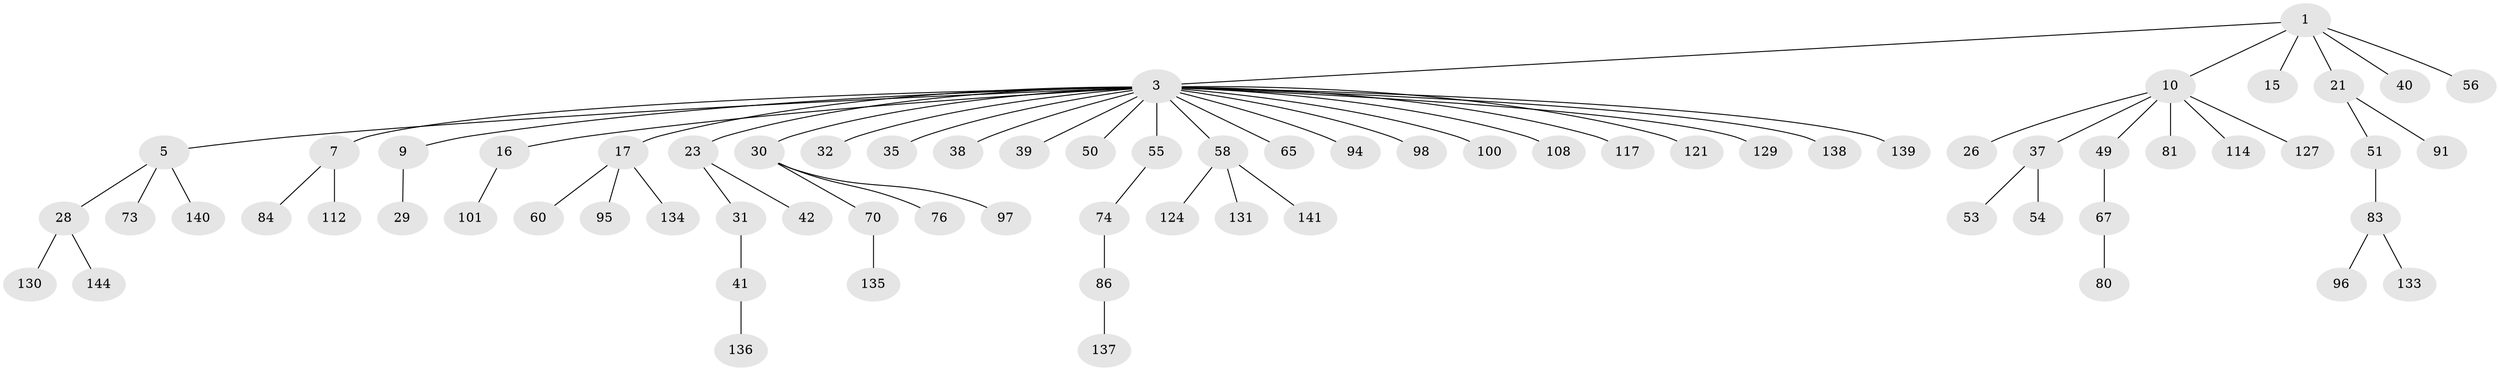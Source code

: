 // original degree distribution, {4: 0.0763888888888889, 7: 0.006944444444444444, 3: 0.13194444444444445, 6: 0.006944444444444444, 5: 0.034722222222222224, 2: 0.2777777777777778, 1: 0.4652777777777778}
// Generated by graph-tools (version 1.1) at 2025/15/03/09/25 04:15:33]
// undirected, 72 vertices, 71 edges
graph export_dot {
graph [start="1"]
  node [color=gray90,style=filled];
  1 [super="+2"];
  3 [super="+4+6"];
  5 [super="+72+119"];
  7 [super="+20+27"];
  9;
  10 [super="+13+77"];
  15 [super="+85"];
  16;
  17 [super="+113+48"];
  21 [super="+22+45+46+25"];
  23 [super="+34"];
  26;
  28 [super="+64"];
  29 [super="+125"];
  30 [super="+68+52"];
  31 [super="+33"];
  32;
  35;
  37;
  38;
  39 [super="+47"];
  40 [super="+109+59"];
  41;
  42 [super="+63"];
  49 [super="+66"];
  50;
  51;
  53;
  54;
  55 [super="+90+107+57"];
  56 [super="+89"];
  58 [super="+61+71+116"];
  60;
  65;
  67 [super="+69+88+78"];
  70;
  73;
  74 [super="+126"];
  76;
  80 [super="+99"];
  81;
  83;
  84 [super="+106"];
  86;
  91 [super="+110"];
  94 [super="+132"];
  95;
  96;
  97;
  98 [super="+102"];
  100;
  101;
  108 [super="+123"];
  112;
  114;
  117;
  121;
  124 [super="+143"];
  127;
  129;
  130;
  131;
  133;
  134;
  135;
  136;
  137;
  138;
  139;
  140;
  141;
  144;
  1 -- 15;
  1 -- 40;
  1 -- 56;
  1 -- 10;
  1 -- 3;
  1 -- 21;
  3 -- 5;
  3 -- 7;
  3 -- 16;
  3 -- 121;
  3 -- 129;
  3 -- 117;
  3 -- 65;
  3 -- 9;
  3 -- 138;
  3 -- 139;
  3 -- 17;
  3 -- 23;
  3 -- 94;
  3 -- 30;
  3 -- 32;
  3 -- 98;
  3 -- 35;
  3 -- 100;
  3 -- 38;
  3 -- 39;
  3 -- 108;
  3 -- 50;
  3 -- 55;
  3 -- 58;
  5 -- 28;
  5 -- 73;
  5 -- 140;
  7 -- 112;
  7 -- 84;
  9 -- 29;
  10 -- 26;
  10 -- 49;
  10 -- 114;
  10 -- 37;
  10 -- 127;
  10 -- 81;
  16 -- 101;
  17 -- 134;
  17 -- 60;
  17 -- 95;
  21 -- 91;
  21 -- 51;
  23 -- 31;
  23 -- 42;
  28 -- 144;
  28 -- 130;
  30 -- 97;
  30 -- 76;
  30 -- 70;
  31 -- 41;
  37 -- 53;
  37 -- 54;
  41 -- 136;
  49 -- 67;
  51 -- 83;
  55 -- 74;
  58 -- 131;
  58 -- 124;
  58 -- 141;
  67 -- 80;
  70 -- 135;
  74 -- 86;
  83 -- 96;
  83 -- 133;
  86 -- 137;
}
